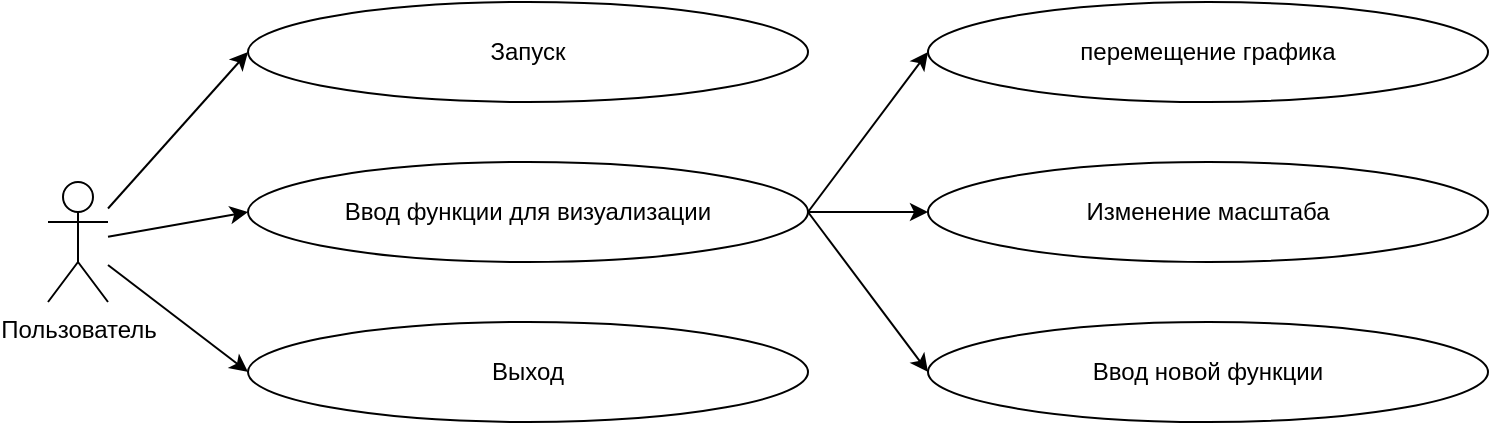 <mxfile version="13.9.9" type="device"><diagram id="5BBcz0oZEPFAxJbsuE78" name="Страница 1"><mxGraphModel dx="1086" dy="807" grid="1" gridSize="10" guides="1" tooltips="1" connect="1" arrows="1" fold="1" page="1" pageScale="1" pageWidth="827" pageHeight="1169" math="0" shadow="0"><root><mxCell id="0"/><mxCell id="1" parent="0"/><mxCell id="ADjLL6eYbhBq7oYKkR22-9" style="rounded=0;orthogonalLoop=1;jettySize=auto;html=1;entryX=0;entryY=0.5;entryDx=0;entryDy=0;" edge="1" parent="1" source="ADjLL6eYbhBq7oYKkR22-1" target="ADjLL6eYbhBq7oYKkR22-2"><mxGeometry relative="1" as="geometry"/></mxCell><mxCell id="ADjLL6eYbhBq7oYKkR22-10" style="edgeStyle=none;rounded=0;orthogonalLoop=1;jettySize=auto;html=1;entryX=0;entryY=0.5;entryDx=0;entryDy=0;" edge="1" parent="1" source="ADjLL6eYbhBq7oYKkR22-1" target="ADjLL6eYbhBq7oYKkR22-4"><mxGeometry relative="1" as="geometry"/></mxCell><mxCell id="ADjLL6eYbhBq7oYKkR22-11" style="edgeStyle=none;rounded=0;orthogonalLoop=1;jettySize=auto;html=1;entryX=0;entryY=0.5;entryDx=0;entryDy=0;" edge="1" parent="1" source="ADjLL6eYbhBq7oYKkR22-1" target="ADjLL6eYbhBq7oYKkR22-5"><mxGeometry relative="1" as="geometry"/></mxCell><mxCell id="ADjLL6eYbhBq7oYKkR22-1" value="Пользователь" style="shape=umlActor;verticalLabelPosition=bottom;verticalAlign=top;html=1;outlineConnect=0;" vertex="1" parent="1"><mxGeometry x="130" y="330" width="30" height="60" as="geometry"/></mxCell><mxCell id="ADjLL6eYbhBq7oYKkR22-2" value="Запуск" style="ellipse;whiteSpace=wrap;html=1;" vertex="1" parent="1"><mxGeometry x="230" y="240" width="280" height="50" as="geometry"/></mxCell><mxCell id="ADjLL6eYbhBq7oYKkR22-12" style="edgeStyle=none;rounded=0;orthogonalLoop=1;jettySize=auto;html=1;entryX=0;entryY=0.5;entryDx=0;entryDy=0;" edge="1" parent="1" source="ADjLL6eYbhBq7oYKkR22-4" target="ADjLL6eYbhBq7oYKkR22-7"><mxGeometry relative="1" as="geometry"/></mxCell><mxCell id="ADjLL6eYbhBq7oYKkR22-13" style="edgeStyle=none;rounded=0;orthogonalLoop=1;jettySize=auto;html=1;entryX=0;entryY=0.5;entryDx=0;entryDy=0;exitX=1;exitY=0.5;exitDx=0;exitDy=0;" edge="1" parent="1" source="ADjLL6eYbhBq7oYKkR22-4" target="ADjLL6eYbhBq7oYKkR22-6"><mxGeometry relative="1" as="geometry"/></mxCell><mxCell id="ADjLL6eYbhBq7oYKkR22-14" style="edgeStyle=none;rounded=0;orthogonalLoop=1;jettySize=auto;html=1;entryX=0;entryY=0.5;entryDx=0;entryDy=0;exitX=1;exitY=0.5;exitDx=0;exitDy=0;" edge="1" parent="1" source="ADjLL6eYbhBq7oYKkR22-4" target="ADjLL6eYbhBq7oYKkR22-8"><mxGeometry relative="1" as="geometry"/></mxCell><mxCell id="ADjLL6eYbhBq7oYKkR22-4" value="Ввод функции для визуализации" style="ellipse;whiteSpace=wrap;html=1;" vertex="1" parent="1"><mxGeometry x="230" y="320" width="280" height="50" as="geometry"/></mxCell><mxCell id="ADjLL6eYbhBq7oYKkR22-5" value="Выход" style="ellipse;whiteSpace=wrap;html=1;" vertex="1" parent="1"><mxGeometry x="230" y="400" width="280" height="50" as="geometry"/></mxCell><mxCell id="ADjLL6eYbhBq7oYKkR22-6" value="перемещение графика" style="ellipse;whiteSpace=wrap;html=1;" vertex="1" parent="1"><mxGeometry x="570" y="240" width="280" height="50" as="geometry"/></mxCell><mxCell id="ADjLL6eYbhBq7oYKkR22-7" value="Изменение масштаба" style="ellipse;whiteSpace=wrap;html=1;" vertex="1" parent="1"><mxGeometry x="570" y="320" width="280" height="50" as="geometry"/></mxCell><mxCell id="ADjLL6eYbhBq7oYKkR22-8" value="Ввод новой функции" style="ellipse;whiteSpace=wrap;html=1;" vertex="1" parent="1"><mxGeometry x="570" y="400" width="280" height="50" as="geometry"/></mxCell></root></mxGraphModel></diagram></mxfile>